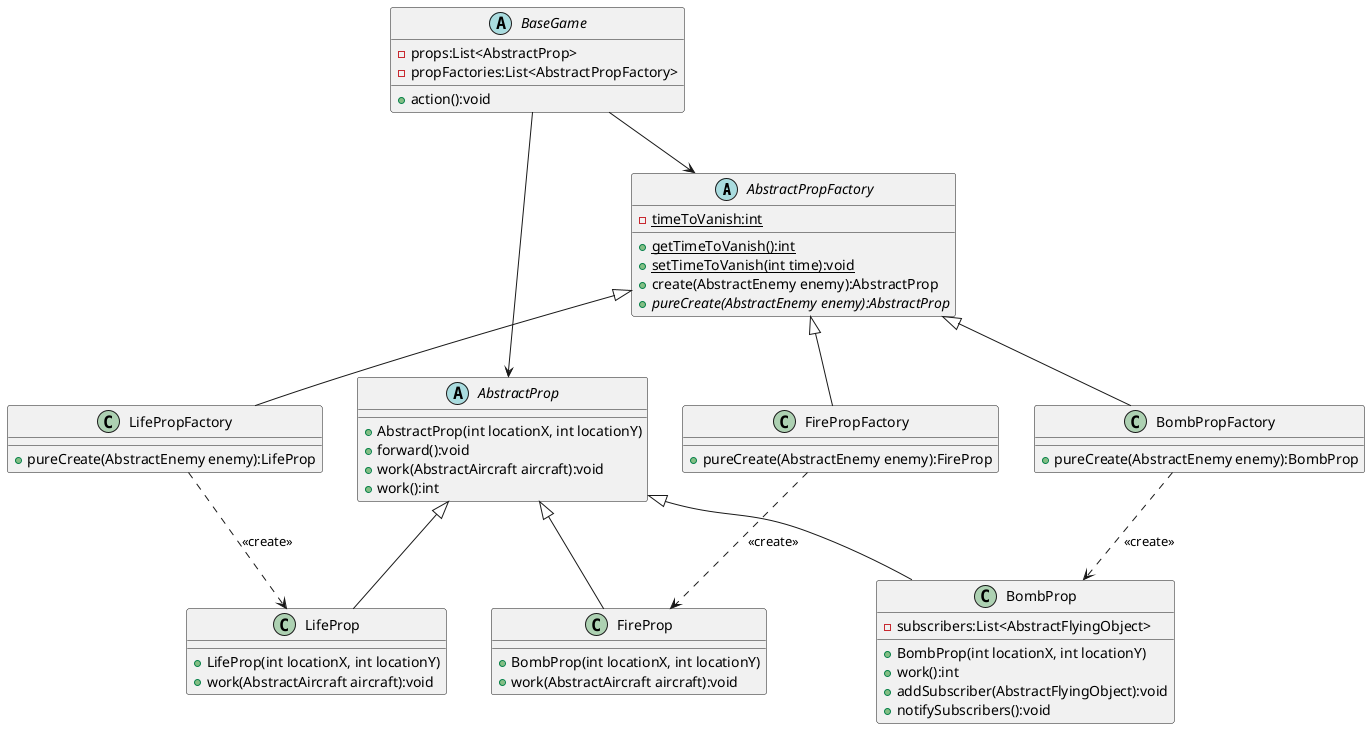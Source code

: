 @startuml
abstract class AbstractPropFactory {
    - {static} timeToVanish:int
    + {static} getTimeToVanish():int
    + {static} setTimeToVanish(int time):void
    + create(AbstractEnemy enemy):AbstractProp
    + {abstract} pureCreate(AbstractEnemy enemy):AbstractProp
}
class FirePropFactory {
    + pureCreate(AbstractEnemy enemy):FireProp
}
class LifePropFactory {
    + pureCreate(AbstractEnemy enemy):LifeProp
}
class BombPropFactory {
    + pureCreate(AbstractEnemy enemy):BombProp
}

AbstractPropFactory <|-- FirePropFactory
AbstractPropFactory <|-- LifePropFactory
AbstractPropFactory <|-- BombPropFactory

abstract class AbstractProp {
    + AbstractProp(int locationX, int locationY)
    + forward():void
    + work(AbstractAircraft aircraft):void
    + work():int
}

class LifeProp {
    + LifeProp(int locationX, int locationY)
    + work(AbstractAircraft aircraft):void
}

class BombProp {
    - subscribers:List<AbstractFlyingObject>
    + BombProp(int locationX, int locationY)
    + work():int
    + addSubscriber(AbstractFlyingObject):void
    + notifySubscribers():void
}

class FireProp {
    + BombProp(int locationX, int locationY)
    + work(AbstractAircraft aircraft):void
}

AbstractProp <|-- LifeProp
AbstractProp <|-- BombProp
AbstractProp <|-- FireProp
LifePropFactory ..> LifeProp : <<create>>
BombPropFactory ..> BombProp : <<create>>
FirePropFactory ..> FireProp : <<create>>

abstract class BaseGame {
    - props:List<AbstractProp>
    - propFactories:List<AbstractPropFactory>
    + action():void
}

BaseGame --> AbstractPropFactory
BaseGame --> AbstractProp
@enduml